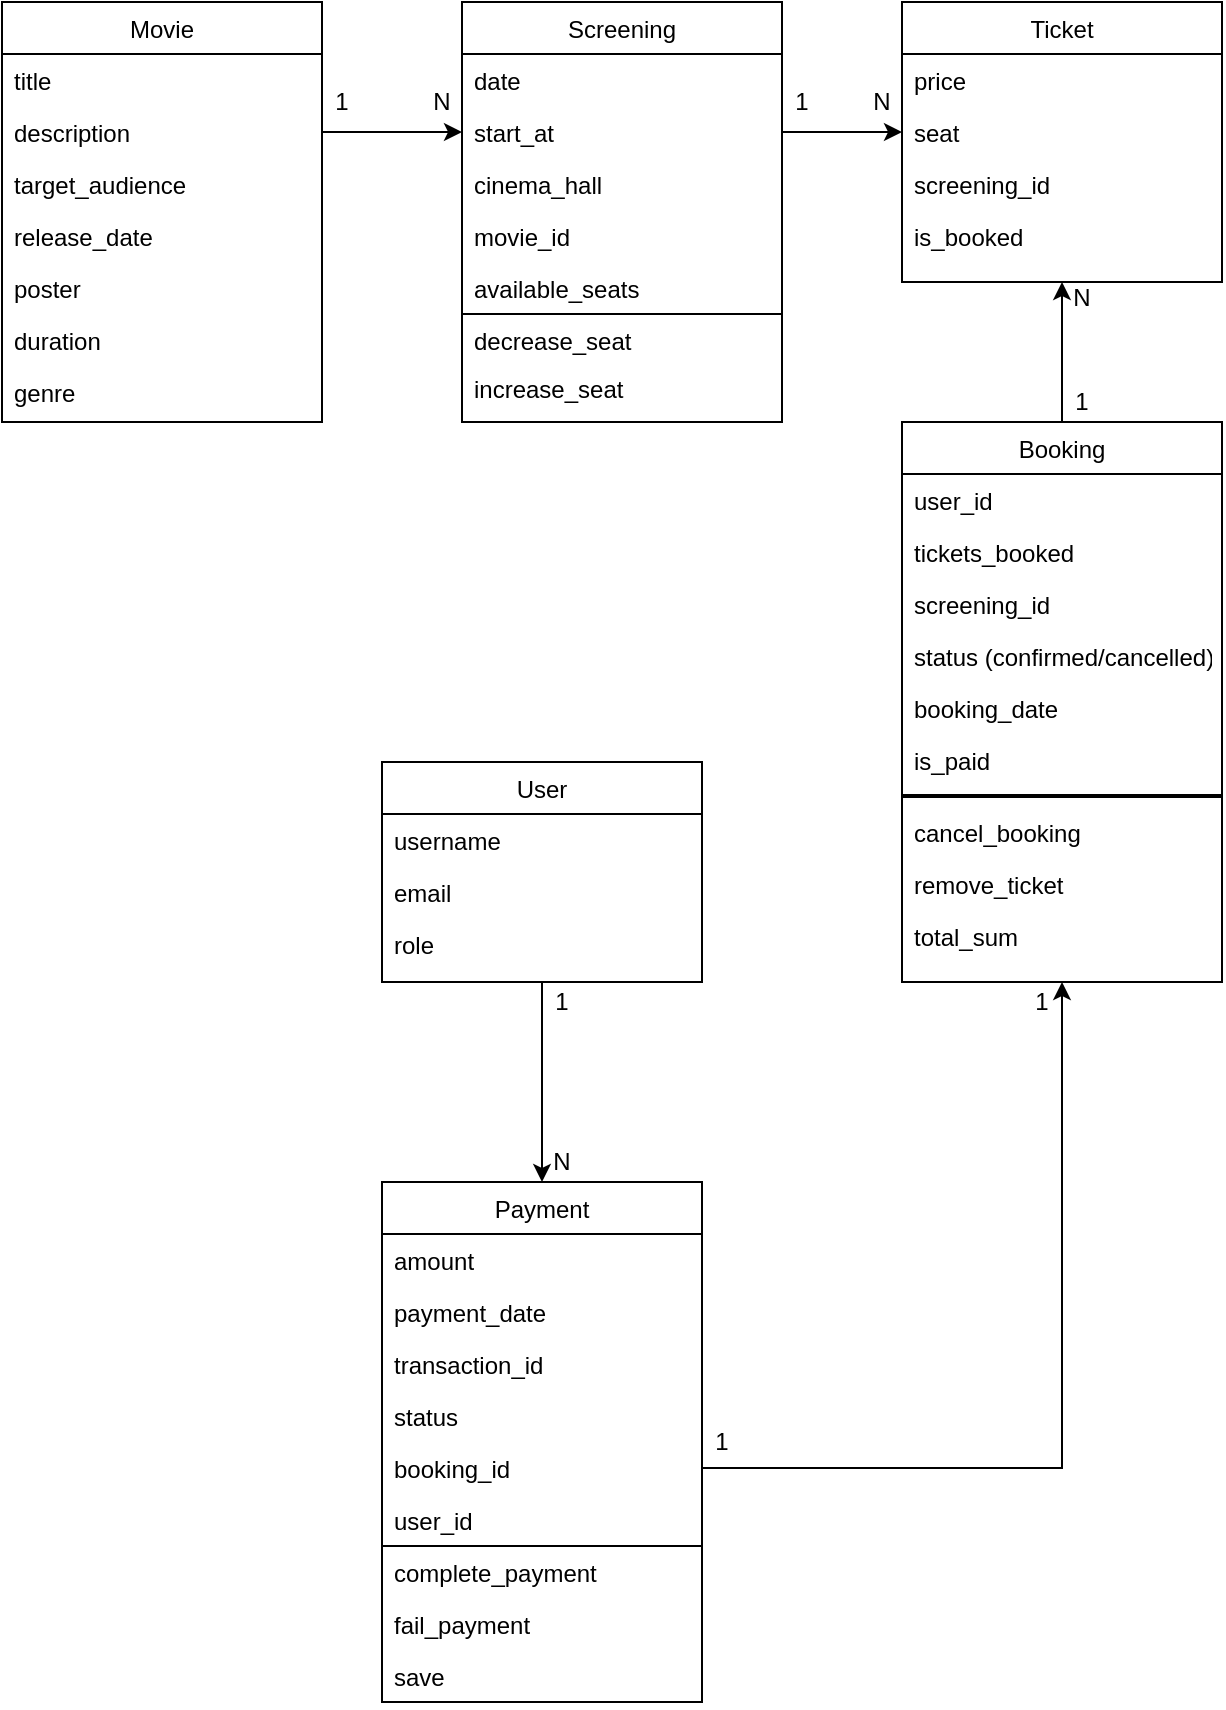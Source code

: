 <mxfile>
    <diagram id="C5RBs43oDa-KdzZeNtuy" name="Page-1">
        <mxGraphModel dx="832" dy="487" grid="1" gridSize="10" guides="1" tooltips="1" connect="1" arrows="1" fold="1" page="1" pageScale="1" pageWidth="827" pageHeight="1169" math="0" shadow="0">
            <root>
                <mxCell id="WIyWlLk6GJQsqaUBKTNV-0"/>
                <mxCell id="WIyWlLk6GJQsqaUBKTNV-1" parent="WIyWlLk6GJQsqaUBKTNV-0"/>
                <mxCell id="K4Hk3_EOO_QAheDhdMpB-31" style="edgeStyle=orthogonalEdgeStyle;rounded=0;orthogonalLoop=1;jettySize=auto;html=1;exitX=0.5;exitY=1;exitDx=0;exitDy=0;entryX=0.5;entryY=0;entryDx=0;entryDy=0;" parent="WIyWlLk6GJQsqaUBKTNV-1" source="zkfFHV4jXpPFQw0GAbJ--0" target="K4Hk3_EOO_QAheDhdMpB-6" edge="1">
                    <mxGeometry relative="1" as="geometry"/>
                </mxCell>
                <mxCell id="zkfFHV4jXpPFQw0GAbJ--0" value="User" style="swimlane;fontStyle=0;align=center;verticalAlign=top;childLayout=stackLayout;horizontal=1;startSize=26;horizontalStack=0;resizeParent=1;resizeLast=0;collapsible=1;marginBottom=0;rounded=0;shadow=0;strokeWidth=1;" parent="WIyWlLk6GJQsqaUBKTNV-1" vertex="1">
                    <mxGeometry x="230" y="480" width="160" height="110" as="geometry">
                        <mxRectangle x="230" y="140" width="160" height="26" as="alternateBounds"/>
                    </mxGeometry>
                </mxCell>
                <mxCell id="zkfFHV4jXpPFQw0GAbJ--1" value="username" style="text;align=left;verticalAlign=top;spacingLeft=4;spacingRight=4;overflow=hidden;rotatable=0;points=[[0,0.5],[1,0.5]];portConstraint=eastwest;" parent="zkfFHV4jXpPFQw0GAbJ--0" vertex="1">
                    <mxGeometry y="26" width="160" height="26" as="geometry"/>
                </mxCell>
                <mxCell id="zkfFHV4jXpPFQw0GAbJ--3" value="email" style="text;align=left;verticalAlign=top;spacingLeft=4;spacingRight=4;overflow=hidden;rotatable=0;points=[[0,0.5],[1,0.5]];portConstraint=eastwest;rounded=0;shadow=0;html=0;" parent="zkfFHV4jXpPFQw0GAbJ--0" vertex="1">
                    <mxGeometry y="52" width="160" height="26" as="geometry"/>
                </mxCell>
                <mxCell id="K4Hk3_EOO_QAheDhdMpB-13" value="role" style="text;align=left;verticalAlign=top;spacingLeft=4;spacingRight=4;overflow=hidden;rotatable=0;points=[[0,0.5],[1,0.5]];portConstraint=eastwest;rounded=0;shadow=0;html=0;" parent="zkfFHV4jXpPFQw0GAbJ--0" vertex="1">
                    <mxGeometry y="78" width="160" height="26" as="geometry"/>
                </mxCell>
                <mxCell id="zkfFHV4jXpPFQw0GAbJ--6" value="Screening" style="swimlane;fontStyle=0;align=center;verticalAlign=top;childLayout=stackLayout;horizontal=1;startSize=26;horizontalStack=0;resizeParent=1;resizeLast=0;collapsible=1;marginBottom=0;rounded=0;shadow=0;strokeWidth=1;" parent="WIyWlLk6GJQsqaUBKTNV-1" vertex="1">
                    <mxGeometry x="270" y="100" width="160" height="210" as="geometry">
                        <mxRectangle x="270" y="100" width="160" height="26" as="alternateBounds"/>
                    </mxGeometry>
                </mxCell>
                <mxCell id="zkfFHV4jXpPFQw0GAbJ--7" value="date" style="text;align=left;verticalAlign=top;spacingLeft=4;spacingRight=4;overflow=hidden;rotatable=0;points=[[0,0.5],[1,0.5]];portConstraint=eastwest;" parent="zkfFHV4jXpPFQw0GAbJ--6" vertex="1">
                    <mxGeometry y="26" width="160" height="26" as="geometry"/>
                </mxCell>
                <mxCell id="zkfFHV4jXpPFQw0GAbJ--8" value="start_at" style="text;align=left;verticalAlign=top;spacingLeft=4;spacingRight=4;overflow=hidden;rotatable=0;points=[[0,0.5],[1,0.5]];portConstraint=eastwest;rounded=0;shadow=0;html=0;" parent="zkfFHV4jXpPFQw0GAbJ--6" vertex="1">
                    <mxGeometry y="52" width="160" height="26" as="geometry"/>
                </mxCell>
                <mxCell id="K4Hk3_EOO_QAheDhdMpB-4" value="cinema_hall" style="text;align=left;verticalAlign=top;spacingLeft=4;spacingRight=4;overflow=hidden;rotatable=0;points=[[0,0.5],[1,0.5]];portConstraint=eastwest;rounded=0;shadow=0;html=0;" parent="zkfFHV4jXpPFQw0GAbJ--6" vertex="1">
                    <mxGeometry y="78" width="160" height="26" as="geometry"/>
                </mxCell>
                <mxCell id="K4Hk3_EOO_QAheDhdMpB-5" value="movie_id" style="text;align=left;verticalAlign=top;spacingLeft=4;spacingRight=4;overflow=hidden;rotatable=0;points=[[0,0.5],[1,0.5]];portConstraint=eastwest;rounded=0;shadow=0;html=0;" parent="zkfFHV4jXpPFQw0GAbJ--6" vertex="1">
                    <mxGeometry y="104" width="160" height="26" as="geometry"/>
                </mxCell>
                <mxCell id="8iNQ6niHa6HdB3JRynZi-1" value="available_seats" style="text;align=left;verticalAlign=top;spacingLeft=4;spacingRight=4;overflow=hidden;rotatable=0;points=[[0,0.5],[1,0.5]];portConstraint=eastwest;rounded=0;shadow=0;html=0;" parent="zkfFHV4jXpPFQw0GAbJ--6" vertex="1">
                    <mxGeometry y="130" width="160" height="26" as="geometry"/>
                </mxCell>
                <mxCell id="8iNQ6niHa6HdB3JRynZi-6" value="" style="endArrow=none;html=1;rounded=0;exitX=0.003;exitY=0.958;exitDx=0;exitDy=0;exitPerimeter=0;" parent="zkfFHV4jXpPFQw0GAbJ--6" edge="1">
                    <mxGeometry width="50" height="50" relative="1" as="geometry">
                        <mxPoint x="1.821e-14" y="156.002" as="sourcePoint"/>
                        <mxPoint x="160" y="156" as="targetPoint"/>
                        <Array as="points">
                            <mxPoint x="80" y="156"/>
                        </Array>
                    </mxGeometry>
                </mxCell>
                <mxCell id="8iNQ6niHa6HdB3JRynZi-5" value="decrease_seat" style="text;align=left;verticalAlign=top;spacingLeft=4;spacingRight=4;overflow=hidden;rotatable=0;points=[[0,0.5],[1,0.5]];portConstraint=eastwest;" parent="zkfFHV4jXpPFQw0GAbJ--6" vertex="1">
                    <mxGeometry y="156" width="160" height="24" as="geometry"/>
                </mxCell>
                <mxCell id="4" value="increase_seat" style="text;align=left;verticalAlign=top;spacingLeft=4;spacingRight=4;overflow=hidden;rotatable=0;points=[[0,0.5],[1,0.5]];portConstraint=eastwest;" vertex="1" parent="zkfFHV4jXpPFQw0GAbJ--6">
                    <mxGeometry y="180" width="160" height="24" as="geometry"/>
                </mxCell>
                <mxCell id="zkfFHV4jXpPFQw0GAbJ--13" value="Ticket" style="swimlane;fontStyle=0;align=center;verticalAlign=top;childLayout=stackLayout;horizontal=1;startSize=26;horizontalStack=0;resizeParent=1;resizeLast=0;collapsible=1;marginBottom=0;rounded=0;shadow=0;strokeWidth=1;" parent="WIyWlLk6GJQsqaUBKTNV-1" vertex="1">
                    <mxGeometry x="490" y="100" width="160" height="140" as="geometry">
                        <mxRectangle x="330" y="360" width="170" height="26" as="alternateBounds"/>
                    </mxGeometry>
                </mxCell>
                <mxCell id="zkfFHV4jXpPFQw0GAbJ--14" value="price" style="text;align=left;verticalAlign=top;spacingLeft=4;spacingRight=4;overflow=hidden;rotatable=0;points=[[0,0.5],[1,0.5]];portConstraint=eastwest;" parent="zkfFHV4jXpPFQw0GAbJ--13" vertex="1">
                    <mxGeometry y="26" width="160" height="26" as="geometry"/>
                </mxCell>
                <mxCell id="K4Hk3_EOO_QAheDhdMpB-14" value="seat " style="text;align=left;verticalAlign=top;spacingLeft=4;spacingRight=4;overflow=hidden;rotatable=0;points=[[0,0.5],[1,0.5]];portConstraint=eastwest;" parent="zkfFHV4jXpPFQw0GAbJ--13" vertex="1">
                    <mxGeometry y="52" width="160" height="26" as="geometry"/>
                </mxCell>
                <mxCell id="K4Hk3_EOO_QAheDhdMpB-15" value="screening_id" style="text;align=left;verticalAlign=top;spacingLeft=4;spacingRight=4;overflow=hidden;rotatable=0;points=[[0,0.5],[1,0.5]];portConstraint=eastwest;" parent="zkfFHV4jXpPFQw0GAbJ--13" vertex="1">
                    <mxGeometry y="78" width="160" height="26" as="geometry"/>
                </mxCell>
                <mxCell id="K4Hk3_EOO_QAheDhdMpB-16" value="is_booked" style="text;align=left;verticalAlign=top;spacingLeft=4;spacingRight=4;overflow=hidden;rotatable=0;points=[[0,0.5],[1,0.5]];portConstraint=eastwest;" parent="zkfFHV4jXpPFQw0GAbJ--13" vertex="1">
                    <mxGeometry y="104" width="160" height="26" as="geometry"/>
                </mxCell>
                <mxCell id="zkfFHV4jXpPFQw0GAbJ--17" value="Movie" style="swimlane;fontStyle=0;align=center;verticalAlign=top;childLayout=stackLayout;horizontal=1;startSize=26;horizontalStack=0;resizeParent=1;resizeLast=0;collapsible=1;marginBottom=0;rounded=0;shadow=0;strokeWidth=1;" parent="WIyWlLk6GJQsqaUBKTNV-1" vertex="1">
                    <mxGeometry x="40" y="100" width="160" height="210" as="geometry">
                        <mxRectangle x="550" y="140" width="160" height="26" as="alternateBounds"/>
                    </mxGeometry>
                </mxCell>
                <mxCell id="zkfFHV4jXpPFQw0GAbJ--18" value="title" style="text;align=left;verticalAlign=top;spacingLeft=4;spacingRight=4;overflow=hidden;rotatable=0;points=[[0,0.5],[1,0.5]];portConstraint=eastwest;" parent="zkfFHV4jXpPFQw0GAbJ--17" vertex="1">
                    <mxGeometry y="26" width="160" height="26" as="geometry"/>
                </mxCell>
                <mxCell id="zkfFHV4jXpPFQw0GAbJ--19" value="description " style="text;align=left;verticalAlign=top;spacingLeft=4;spacingRight=4;overflow=hidden;rotatable=0;points=[[0,0.5],[1,0.5]];portConstraint=eastwest;rounded=0;shadow=0;html=0;" parent="zkfFHV4jXpPFQw0GAbJ--17" vertex="1">
                    <mxGeometry y="52" width="160" height="26" as="geometry"/>
                </mxCell>
                <mxCell id="zkfFHV4jXpPFQw0GAbJ--21" value="target_audience" style="text;align=left;verticalAlign=top;spacingLeft=4;spacingRight=4;overflow=hidden;rotatable=0;points=[[0,0.5],[1,0.5]];portConstraint=eastwest;rounded=0;shadow=0;html=0;" parent="zkfFHV4jXpPFQw0GAbJ--17" vertex="1">
                    <mxGeometry y="78" width="160" height="26" as="geometry"/>
                </mxCell>
                <mxCell id="zkfFHV4jXpPFQw0GAbJ--22" value="release_date" style="text;align=left;verticalAlign=top;spacingLeft=4;spacingRight=4;overflow=hidden;rotatable=0;points=[[0,0.5],[1,0.5]];portConstraint=eastwest;rounded=0;shadow=0;html=0;" parent="zkfFHV4jXpPFQw0GAbJ--17" vertex="1">
                    <mxGeometry y="104" width="160" height="26" as="geometry"/>
                </mxCell>
                <mxCell id="K4Hk3_EOO_QAheDhdMpB-19" value="poster" style="text;align=left;verticalAlign=top;spacingLeft=4;spacingRight=4;overflow=hidden;rotatable=0;points=[[0,0.5],[1,0.5]];portConstraint=eastwest;rounded=0;shadow=0;html=0;" parent="zkfFHV4jXpPFQw0GAbJ--17" vertex="1">
                    <mxGeometry y="130" width="160" height="26" as="geometry"/>
                </mxCell>
                <mxCell id="zkfFHV4jXpPFQw0GAbJ--20" value="duration " style="text;align=left;verticalAlign=top;spacingLeft=4;spacingRight=4;overflow=hidden;rotatable=0;points=[[0,0.5],[1,0.5]];portConstraint=eastwest;rounded=0;shadow=0;html=0;" parent="zkfFHV4jXpPFQw0GAbJ--17" vertex="1">
                    <mxGeometry y="156" width="160" height="26" as="geometry"/>
                </mxCell>
                <mxCell id="3" value="genre" style="text;align=left;verticalAlign=top;spacingLeft=4;spacingRight=4;overflow=hidden;rotatable=0;points=[[0,0.5],[1,0.5]];portConstraint=eastwest;rounded=0;shadow=0;html=0;" vertex="1" parent="zkfFHV4jXpPFQw0GAbJ--17">
                    <mxGeometry y="182" width="160" height="26" as="geometry"/>
                </mxCell>
                <mxCell id="K4Hk3_EOO_QAheDhdMpB-6" value="Payment" style="swimlane;fontStyle=0;align=center;verticalAlign=top;childLayout=stackLayout;horizontal=1;startSize=26;horizontalStack=0;resizeParent=1;resizeLast=0;collapsible=1;marginBottom=0;rounded=0;shadow=0;strokeWidth=1;" parent="WIyWlLk6GJQsqaUBKTNV-1" vertex="1">
                    <mxGeometry x="230" y="690" width="160" height="260" as="geometry">
                        <mxRectangle x="120" y="360" width="160" height="26" as="alternateBounds"/>
                    </mxGeometry>
                </mxCell>
                <mxCell id="K4Hk3_EOO_QAheDhdMpB-7" value="amount" style="text;align=left;verticalAlign=top;spacingLeft=4;spacingRight=4;overflow=hidden;rotatable=0;points=[[0,0.5],[1,0.5]];portConstraint=eastwest;" parent="K4Hk3_EOO_QAheDhdMpB-6" vertex="1">
                    <mxGeometry y="26" width="160" height="26" as="geometry"/>
                </mxCell>
                <mxCell id="K4Hk3_EOO_QAheDhdMpB-8" value="payment_date" style="text;align=left;verticalAlign=top;spacingLeft=4;spacingRight=4;overflow=hidden;rotatable=0;points=[[0,0.5],[1,0.5]];portConstraint=eastwest;rounded=0;shadow=0;html=0;" parent="K4Hk3_EOO_QAheDhdMpB-6" vertex="1">
                    <mxGeometry y="52" width="160" height="26" as="geometry"/>
                </mxCell>
                <mxCell id="K4Hk3_EOO_QAheDhdMpB-10" value="transaction_id" style="text;align=left;verticalAlign=top;spacingLeft=4;spacingRight=4;overflow=hidden;rotatable=0;points=[[0,0.5],[1,0.5]];portConstraint=eastwest;rounded=0;shadow=0;html=0;" parent="K4Hk3_EOO_QAheDhdMpB-6" vertex="1">
                    <mxGeometry y="78" width="160" height="26" as="geometry"/>
                </mxCell>
                <mxCell id="K4Hk3_EOO_QAheDhdMpB-11" value="status" style="text;align=left;verticalAlign=top;spacingLeft=4;spacingRight=4;overflow=hidden;rotatable=0;points=[[0,0.5],[1,0.5]];portConstraint=eastwest;rounded=0;shadow=0;html=0;" parent="K4Hk3_EOO_QAheDhdMpB-6" vertex="1">
                    <mxGeometry y="104" width="160" height="26" as="geometry"/>
                </mxCell>
                <mxCell id="8iNQ6niHa6HdB3JRynZi-11" value="booking_id" style="text;align=left;verticalAlign=top;spacingLeft=4;spacingRight=4;overflow=hidden;rotatable=0;points=[[0,0.5],[1,0.5]];portConstraint=eastwest;rounded=0;shadow=0;html=0;" parent="K4Hk3_EOO_QAheDhdMpB-6" vertex="1">
                    <mxGeometry y="130" width="160" height="26" as="geometry"/>
                </mxCell>
                <mxCell id="8iNQ6niHa6HdB3JRynZi-12" value="user_id" style="text;align=left;verticalAlign=top;spacingLeft=4;spacingRight=4;overflow=hidden;rotatable=0;points=[[0,0.5],[1,0.5]];portConstraint=eastwest;rounded=0;shadow=0;html=0;" parent="K4Hk3_EOO_QAheDhdMpB-6" vertex="1">
                    <mxGeometry y="156" width="160" height="26" as="geometry"/>
                </mxCell>
                <mxCell id="8iNQ6niHa6HdB3JRynZi-13" value="" style="endArrow=none;html=1;rounded=0;" parent="K4Hk3_EOO_QAheDhdMpB-6" edge="1">
                    <mxGeometry width="50" height="50" relative="1" as="geometry">
                        <mxPoint y="182" as="sourcePoint"/>
                        <mxPoint x="160" y="182" as="targetPoint"/>
                    </mxGeometry>
                </mxCell>
                <mxCell id="8iNQ6niHa6HdB3JRynZi-14" value="complete_payment " style="text;align=left;verticalAlign=top;spacingLeft=4;spacingRight=4;overflow=hidden;rotatable=0;points=[[0,0.5],[1,0.5]];portConstraint=eastwest;rounded=0;shadow=0;html=0;" parent="K4Hk3_EOO_QAheDhdMpB-6" vertex="1">
                    <mxGeometry y="182" width="160" height="26" as="geometry"/>
                </mxCell>
                <mxCell id="8iNQ6niHa6HdB3JRynZi-16" value="fail_payment " style="text;align=left;verticalAlign=top;spacingLeft=4;spacingRight=4;overflow=hidden;rotatable=0;points=[[0,0.5],[1,0.5]];portConstraint=eastwest;rounded=0;shadow=0;html=0;" parent="K4Hk3_EOO_QAheDhdMpB-6" vertex="1">
                    <mxGeometry y="208" width="160" height="26" as="geometry"/>
                </mxCell>
                <mxCell id="8iNQ6niHa6HdB3JRynZi-15" value="save" style="text;align=left;verticalAlign=top;spacingLeft=4;spacingRight=4;overflow=hidden;rotatable=0;points=[[0,0.5],[1,0.5]];portConstraint=eastwest;rounded=0;shadow=0;html=0;" parent="K4Hk3_EOO_QAheDhdMpB-6" vertex="1">
                    <mxGeometry y="234" width="160" height="26" as="geometry"/>
                </mxCell>
                <mxCell id="K4Hk3_EOO_QAheDhdMpB-21" style="edgeStyle=orthogonalEdgeStyle;rounded=0;orthogonalLoop=1;jettySize=auto;html=1;exitX=1;exitY=0.5;exitDx=0;exitDy=0;entryX=0;entryY=0.5;entryDx=0;entryDy=0;" parent="WIyWlLk6GJQsqaUBKTNV-1" source="zkfFHV4jXpPFQw0GAbJ--19" target="zkfFHV4jXpPFQw0GAbJ--8" edge="1">
                    <mxGeometry relative="1" as="geometry"/>
                </mxCell>
                <mxCell id="K4Hk3_EOO_QAheDhdMpB-22" value="1" style="text;html=1;align=center;verticalAlign=middle;whiteSpace=wrap;rounded=0;" parent="WIyWlLk6GJQsqaUBKTNV-1" vertex="1">
                    <mxGeometry x="200" y="140" width="20" height="20" as="geometry"/>
                </mxCell>
                <mxCell id="K4Hk3_EOO_QAheDhdMpB-23" value="N" style="text;html=1;align=center;verticalAlign=middle;whiteSpace=wrap;rounded=0;" parent="WIyWlLk6GJQsqaUBKTNV-1" vertex="1">
                    <mxGeometry x="250" y="140" width="20" height="20" as="geometry"/>
                </mxCell>
                <mxCell id="K4Hk3_EOO_QAheDhdMpB-25" value="1" style="text;html=1;align=center;verticalAlign=middle;whiteSpace=wrap;rounded=0;" parent="WIyWlLk6GJQsqaUBKTNV-1" vertex="1">
                    <mxGeometry x="430" y="140" width="20" height="20" as="geometry"/>
                </mxCell>
                <mxCell id="K4Hk3_EOO_QAheDhdMpB-26" value="N" style="text;html=1;align=center;verticalAlign=middle;whiteSpace=wrap;rounded=0;" parent="WIyWlLk6GJQsqaUBKTNV-1" vertex="1">
                    <mxGeometry x="470" y="140" width="20" height="20" as="geometry"/>
                </mxCell>
                <mxCell id="K4Hk3_EOO_QAheDhdMpB-27" style="edgeStyle=orthogonalEdgeStyle;rounded=0;orthogonalLoop=1;jettySize=auto;html=1;exitX=1;exitY=0.5;exitDx=0;exitDy=0;entryX=0;entryY=0.5;entryDx=0;entryDy=0;" parent="WIyWlLk6GJQsqaUBKTNV-1" source="zkfFHV4jXpPFQw0GAbJ--8" target="K4Hk3_EOO_QAheDhdMpB-14" edge="1">
                    <mxGeometry relative="1" as="geometry"/>
                </mxCell>
                <mxCell id="K4Hk3_EOO_QAheDhdMpB-33" value="1" style="text;html=1;align=center;verticalAlign=middle;whiteSpace=wrap;rounded=0;" parent="WIyWlLk6GJQsqaUBKTNV-1" vertex="1">
                    <mxGeometry x="310" y="590" width="20" height="20" as="geometry"/>
                </mxCell>
                <mxCell id="K4Hk3_EOO_QAheDhdMpB-34" value="N" style="text;html=1;align=center;verticalAlign=middle;whiteSpace=wrap;rounded=0;" parent="WIyWlLk6GJQsqaUBKTNV-1" vertex="1">
                    <mxGeometry x="310" y="670" width="20" height="20" as="geometry"/>
                </mxCell>
                <mxCell id="K4Hk3_EOO_QAheDhdMpB-43" style="edgeStyle=orthogonalEdgeStyle;rounded=0;orthogonalLoop=1;jettySize=auto;html=1;entryX=0.5;entryY=1;entryDx=0;entryDy=0;" parent="WIyWlLk6GJQsqaUBKTNV-1" source="K4Hk3_EOO_QAheDhdMpB-35" target="zkfFHV4jXpPFQw0GAbJ--13" edge="1">
                    <mxGeometry relative="1" as="geometry"/>
                </mxCell>
                <mxCell id="K4Hk3_EOO_QAheDhdMpB-35" value="Booking" style="swimlane;fontStyle=0;align=center;verticalAlign=top;childLayout=stackLayout;horizontal=1;startSize=26;horizontalStack=0;resizeParent=1;resizeLast=0;collapsible=1;marginBottom=0;rounded=0;shadow=0;strokeWidth=1;" parent="WIyWlLk6GJQsqaUBKTNV-1" vertex="1">
                    <mxGeometry x="490" y="310" width="160" height="280" as="geometry">
                        <mxRectangle x="330" y="360" width="170" height="26" as="alternateBounds"/>
                    </mxGeometry>
                </mxCell>
                <mxCell id="K4Hk3_EOO_QAheDhdMpB-36" value="user_id" style="text;align=left;verticalAlign=top;spacingLeft=4;spacingRight=4;overflow=hidden;rotatable=0;points=[[0,0.5],[1,0.5]];portConstraint=eastwest;" parent="K4Hk3_EOO_QAheDhdMpB-35" vertex="1">
                    <mxGeometry y="26" width="160" height="26" as="geometry"/>
                </mxCell>
                <mxCell id="K4Hk3_EOO_QAheDhdMpB-37" value="tickets_booked" style="text;align=left;verticalAlign=top;spacingLeft=4;spacingRight=4;overflow=hidden;rotatable=0;points=[[0,0.5],[1,0.5]];portConstraint=eastwest;" parent="K4Hk3_EOO_QAheDhdMpB-35" vertex="1">
                    <mxGeometry y="52" width="160" height="26" as="geometry"/>
                </mxCell>
                <mxCell id="K4Hk3_EOO_QAheDhdMpB-38" value="screening_id " style="text;align=left;verticalAlign=top;spacingLeft=4;spacingRight=4;overflow=hidden;rotatable=0;points=[[0,0.5],[1,0.5]];portConstraint=eastwest;" parent="K4Hk3_EOO_QAheDhdMpB-35" vertex="1">
                    <mxGeometry y="78" width="160" height="26" as="geometry"/>
                </mxCell>
                <mxCell id="K4Hk3_EOO_QAheDhdMpB-39" value="status (confirmed/cancelled)" style="text;align=left;verticalAlign=top;spacingLeft=4;spacingRight=4;overflow=hidden;rotatable=0;points=[[0,0.5],[1,0.5]];portConstraint=eastwest;" parent="K4Hk3_EOO_QAheDhdMpB-35" vertex="1">
                    <mxGeometry y="104" width="160" height="26" as="geometry"/>
                </mxCell>
                <mxCell id="K4Hk3_EOO_QAheDhdMpB-40" value="booking_date" style="text;align=left;verticalAlign=top;spacingLeft=4;spacingRight=4;overflow=hidden;rotatable=0;points=[[0,0.5],[1,0.5]];portConstraint=eastwest;" parent="K4Hk3_EOO_QAheDhdMpB-35" vertex="1">
                    <mxGeometry y="130" width="160" height="26" as="geometry"/>
                </mxCell>
                <mxCell id="8" value="is_paid" style="text;align=left;verticalAlign=top;spacingLeft=4;spacingRight=4;overflow=hidden;rotatable=0;points=[[0,0.5],[1,0.5]];portConstraint=eastwest;" vertex="1" parent="K4Hk3_EOO_QAheDhdMpB-35">
                    <mxGeometry y="156" width="160" height="26" as="geometry"/>
                </mxCell>
                <mxCell id="9" value="" style="line;strokeWidth=2;html=1;" vertex="1" parent="K4Hk3_EOO_QAheDhdMpB-35">
                    <mxGeometry y="182" width="160" height="10" as="geometry"/>
                </mxCell>
                <mxCell id="8iNQ6niHa6HdB3JRynZi-4" value="cancel_booking" style="text;align=left;verticalAlign=top;spacingLeft=4;spacingRight=4;overflow=hidden;rotatable=0;points=[[0,0.5],[1,0.5]];portConstraint=eastwest;" parent="K4Hk3_EOO_QAheDhdMpB-35" vertex="1">
                    <mxGeometry y="192" width="160" height="26" as="geometry"/>
                </mxCell>
                <mxCell id="5" value="remove_ticket" style="text;align=left;verticalAlign=top;spacingLeft=4;spacingRight=4;overflow=hidden;rotatable=0;points=[[0,0.5],[1,0.5]];portConstraint=eastwest;" vertex="1" parent="K4Hk3_EOO_QAheDhdMpB-35">
                    <mxGeometry y="218" width="160" height="26" as="geometry"/>
                </mxCell>
                <mxCell id="8iNQ6niHa6HdB3JRynZi-3" value="total_sum" style="text;align=left;verticalAlign=top;spacingLeft=4;spacingRight=4;overflow=hidden;rotatable=0;points=[[0,0.5],[1,0.5]];portConstraint=eastwest;" parent="K4Hk3_EOO_QAheDhdMpB-35" vertex="1">
                    <mxGeometry y="244" width="160" height="24" as="geometry"/>
                </mxCell>
                <mxCell id="K4Hk3_EOO_QAheDhdMpB-42" value="1" style="text;html=1;align=center;verticalAlign=middle;whiteSpace=wrap;rounded=0;" parent="WIyWlLk6GJQsqaUBKTNV-1" vertex="1">
                    <mxGeometry x="570" y="290" width="20" height="20" as="geometry"/>
                </mxCell>
                <mxCell id="K4Hk3_EOO_QAheDhdMpB-44" value="N" style="text;html=1;align=center;verticalAlign=middle;whiteSpace=wrap;rounded=0;" parent="WIyWlLk6GJQsqaUBKTNV-1" vertex="1">
                    <mxGeometry x="570" y="238" width="20" height="20" as="geometry"/>
                </mxCell>
                <mxCell id="8iNQ6niHa6HdB3JRynZi-19" style="edgeStyle=orthogonalEdgeStyle;rounded=0;orthogonalLoop=1;jettySize=auto;html=1;exitX=1;exitY=0.5;exitDx=0;exitDy=0;entryX=0.5;entryY=1;entryDx=0;entryDy=0;" parent="WIyWlLk6GJQsqaUBKTNV-1" source="8iNQ6niHa6HdB3JRynZi-11" target="K4Hk3_EOO_QAheDhdMpB-35" edge="1">
                    <mxGeometry relative="1" as="geometry"/>
                </mxCell>
                <mxCell id="8iNQ6niHa6HdB3JRynZi-20" value="1" style="text;html=1;align=center;verticalAlign=middle;whiteSpace=wrap;rounded=0;" parent="WIyWlLk6GJQsqaUBKTNV-1" vertex="1">
                    <mxGeometry x="390" y="810" width="20" height="20" as="geometry"/>
                </mxCell>
                <mxCell id="8iNQ6niHa6HdB3JRynZi-21" value="1" style="text;html=1;align=center;verticalAlign=middle;whiteSpace=wrap;rounded=0;" parent="WIyWlLk6GJQsqaUBKTNV-1" vertex="1">
                    <mxGeometry x="550" y="590" width="20" height="20" as="geometry"/>
                </mxCell>
            </root>
        </mxGraphModel>
    </diagram>
</mxfile>